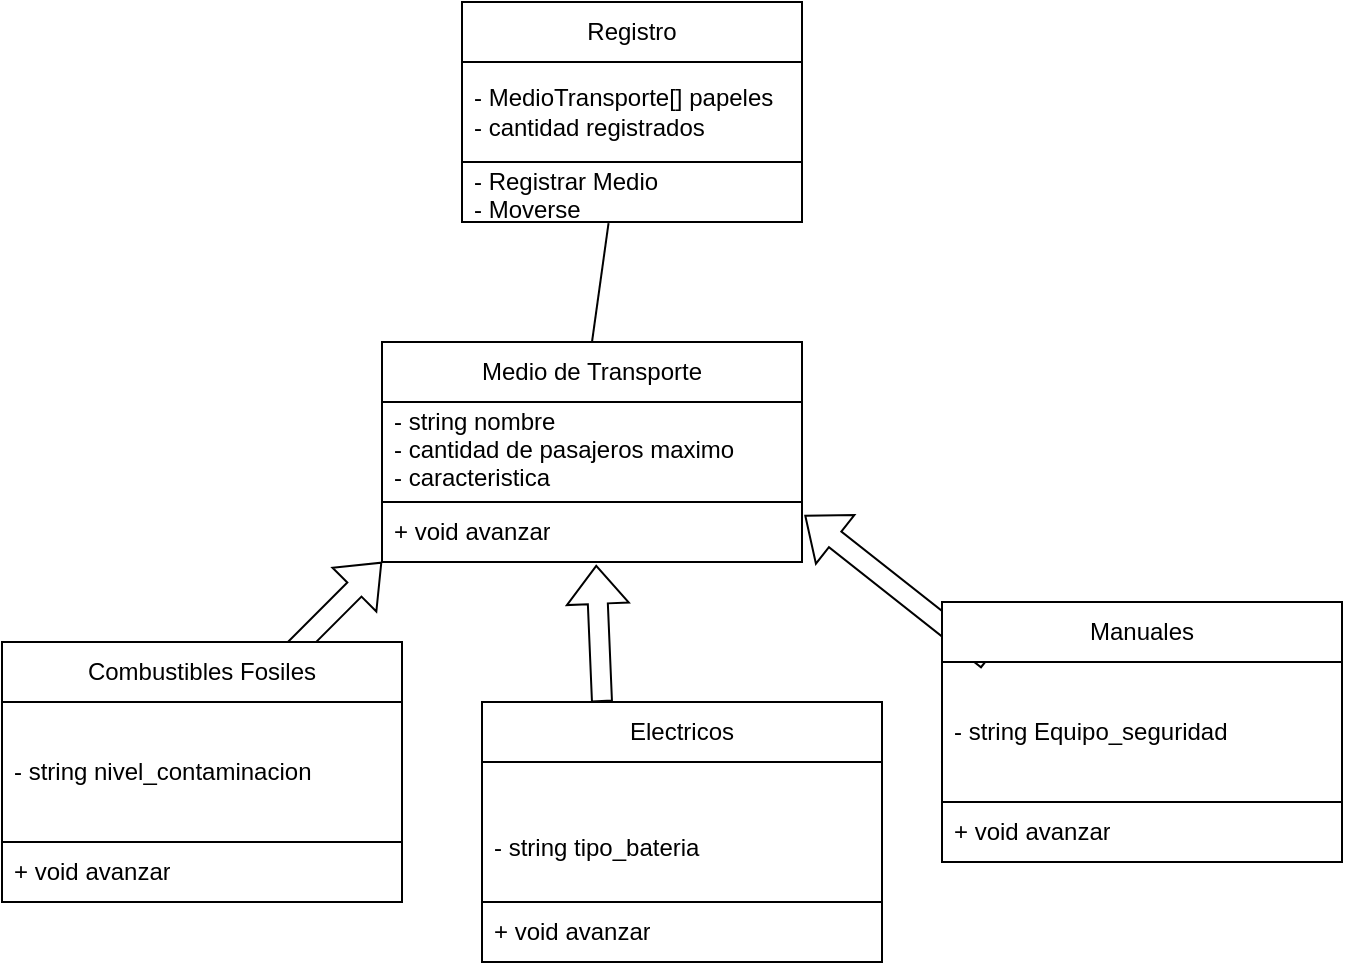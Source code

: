 <mxfile version="26.2.14">
  <diagram name="Page-1" id="7MziqTJtRVULlghhqKGb">
    <mxGraphModel dx="1042" dy="1662" grid="1" gridSize="10" guides="1" tooltips="1" connect="1" arrows="1" fold="1" page="1" pageScale="1" pageWidth="850" pageHeight="1100" math="0" shadow="0">
      <root>
        <mxCell id="0" />
        <mxCell id="1" parent="0" />
        <mxCell id="FD1AK0MsAcTXcXOlc3f2-2" value="Medio de Transporte" style="swimlane;fontStyle=0;childLayout=stackLayout;horizontal=1;startSize=30;horizontalStack=0;resizeParent=1;resizeParentMax=0;resizeLast=0;collapsible=1;marginBottom=0;whiteSpace=wrap;html=1;" vertex="1" parent="1">
          <mxGeometry x="250" y="140" width="210" height="110" as="geometry" />
        </mxCell>
        <mxCell id="FD1AK0MsAcTXcXOlc3f2-3" value="- string nombre&lt;div&gt;- cantidad de pasajeros maximo&lt;/div&gt;&lt;div&gt;- caracteristica&lt;div&gt;&lt;br&gt;&lt;/div&gt;&lt;/div&gt;" style="text;strokeColor=default;fillColor=none;align=left;verticalAlign=middle;spacingLeft=4;spacingRight=4;overflow=hidden;points=[[0,0.5],[1,0.5]];portConstraint=eastwest;rotatable=0;whiteSpace=wrap;html=1;" vertex="1" parent="FD1AK0MsAcTXcXOlc3f2-2">
          <mxGeometry y="30" width="210" height="50" as="geometry" />
        </mxCell>
        <mxCell id="FD1AK0MsAcTXcXOlc3f2-5" value="+ void avanzar" style="text;strokeColor=none;fillColor=none;align=left;verticalAlign=middle;spacingLeft=4;spacingRight=4;overflow=hidden;points=[[0,0.5],[1,0.5]];portConstraint=eastwest;rotatable=0;whiteSpace=wrap;html=1;" vertex="1" parent="FD1AK0MsAcTXcXOlc3f2-2">
          <mxGeometry y="80" width="210" height="30" as="geometry" />
        </mxCell>
        <mxCell id="FD1AK0MsAcTXcXOlc3f2-6" value="" style="shape=flexArrow;endArrow=classic;html=1;rounded=0;entryX=0.51;entryY=1.047;entryDx=0;entryDy=0;entryPerimeter=0;" edge="1" parent="1" target="FD1AK0MsAcTXcXOlc3f2-5">
          <mxGeometry width="50" height="50" relative="1" as="geometry">
            <mxPoint x="360" y="320" as="sourcePoint" />
            <mxPoint x="450" y="270" as="targetPoint" />
          </mxGeometry>
        </mxCell>
        <mxCell id="FD1AK0MsAcTXcXOlc3f2-7" value="Electricos" style="swimlane;fontStyle=0;childLayout=stackLayout;horizontal=1;startSize=30;horizontalStack=0;resizeParent=1;resizeParentMax=0;resizeLast=0;collapsible=1;marginBottom=0;whiteSpace=wrap;html=1;" vertex="1" parent="1">
          <mxGeometry x="300" y="320" width="200" height="130" as="geometry" />
        </mxCell>
        <mxCell id="FD1AK0MsAcTXcXOlc3f2-8" value="&lt;br&gt;&lt;div&gt;- string tipo_bateria&lt;/div&gt;" style="text;strokeColor=default;fillColor=none;align=left;verticalAlign=middle;spacingLeft=4;spacingRight=4;overflow=hidden;points=[[0,0.5],[1,0.5]];portConstraint=eastwest;rotatable=0;whiteSpace=wrap;html=1;" vertex="1" parent="FD1AK0MsAcTXcXOlc3f2-7">
          <mxGeometry y="30" width="200" height="70" as="geometry" />
        </mxCell>
        <mxCell id="FD1AK0MsAcTXcXOlc3f2-10" value="+ void avanzar" style="text;strokeColor=none;fillColor=none;align=left;verticalAlign=middle;spacingLeft=4;spacingRight=4;overflow=hidden;points=[[0,0.5],[1,0.5]];portConstraint=eastwest;rotatable=0;whiteSpace=wrap;html=1;" vertex="1" parent="FD1AK0MsAcTXcXOlc3f2-7">
          <mxGeometry y="100" width="200" height="30" as="geometry" />
        </mxCell>
        <mxCell id="FD1AK0MsAcTXcXOlc3f2-11" value="" style="shape=flexArrow;endArrow=classic;html=1;rounded=0;entryX=1.006;entryY=0.22;entryDx=0;entryDy=0;entryPerimeter=0;" edge="1" parent="1" target="FD1AK0MsAcTXcXOlc3f2-5">
          <mxGeometry width="50" height="50" relative="1" as="geometry">
            <mxPoint x="553" y="299" as="sourcePoint" />
            <mxPoint x="550" y="230" as="targetPoint" />
          </mxGeometry>
        </mxCell>
        <mxCell id="FD1AK0MsAcTXcXOlc3f2-12" value="Manuales" style="swimlane;fontStyle=0;childLayout=stackLayout;horizontal=1;startSize=30;horizontalStack=0;resizeParent=1;resizeParentMax=0;resizeLast=0;collapsible=1;marginBottom=0;whiteSpace=wrap;html=1;" vertex="1" parent="1">
          <mxGeometry x="530" y="270" width="200" height="130" as="geometry" />
        </mxCell>
        <mxCell id="FD1AK0MsAcTXcXOlc3f2-13" value="- string Equipo_seguridad" style="text;strokeColor=default;fillColor=none;align=left;verticalAlign=middle;spacingLeft=4;spacingRight=4;overflow=hidden;points=[[0,0.5],[1,0.5]];portConstraint=eastwest;rotatable=0;whiteSpace=wrap;html=1;" vertex="1" parent="FD1AK0MsAcTXcXOlc3f2-12">
          <mxGeometry y="30" width="200" height="70" as="geometry" />
        </mxCell>
        <mxCell id="FD1AK0MsAcTXcXOlc3f2-14" value="+ void avanzar" style="text;strokeColor=none;fillColor=none;align=left;verticalAlign=middle;spacingLeft=4;spacingRight=4;overflow=hidden;points=[[0,0.5],[1,0.5]];portConstraint=eastwest;rotatable=0;whiteSpace=wrap;html=1;" vertex="1" parent="FD1AK0MsAcTXcXOlc3f2-12">
          <mxGeometry y="100" width="200" height="30" as="geometry" />
        </mxCell>
        <mxCell id="FD1AK0MsAcTXcXOlc3f2-18" value="" style="shape=flexArrow;endArrow=classic;html=1;rounded=0;" edge="1" parent="1">
          <mxGeometry width="50" height="50" relative="1" as="geometry">
            <mxPoint x="200" y="300" as="sourcePoint" />
            <mxPoint x="250" y="250" as="targetPoint" />
          </mxGeometry>
        </mxCell>
        <mxCell id="FD1AK0MsAcTXcXOlc3f2-19" value="Combustibles Fosiles" style="swimlane;fontStyle=0;childLayout=stackLayout;horizontal=1;startSize=30;horizontalStack=0;resizeParent=1;resizeParentMax=0;resizeLast=0;collapsible=1;marginBottom=0;whiteSpace=wrap;html=1;" vertex="1" parent="1">
          <mxGeometry x="60" y="290" width="200" height="130" as="geometry" />
        </mxCell>
        <mxCell id="FD1AK0MsAcTXcXOlc3f2-20" value="- string nivel_contaminacion" style="text;strokeColor=default;fillColor=none;align=left;verticalAlign=middle;spacingLeft=4;spacingRight=4;overflow=hidden;points=[[0,0.5],[1,0.5]];portConstraint=eastwest;rotatable=0;whiteSpace=wrap;html=1;" vertex="1" parent="FD1AK0MsAcTXcXOlc3f2-19">
          <mxGeometry y="30" width="200" height="70" as="geometry" />
        </mxCell>
        <mxCell id="FD1AK0MsAcTXcXOlc3f2-21" value="+ void avanzar" style="text;strokeColor=none;fillColor=none;align=left;verticalAlign=middle;spacingLeft=4;spacingRight=4;overflow=hidden;points=[[0,0.5],[1,0.5]];portConstraint=eastwest;rotatable=0;whiteSpace=wrap;html=1;" vertex="1" parent="FD1AK0MsAcTXcXOlc3f2-19">
          <mxGeometry y="100" width="200" height="30" as="geometry" />
        </mxCell>
        <mxCell id="FD1AK0MsAcTXcXOlc3f2-22" value="Registro" style="swimlane;fontStyle=0;childLayout=stackLayout;horizontal=1;startSize=30;horizontalStack=0;resizeParent=1;resizeParentMax=0;resizeLast=0;collapsible=1;marginBottom=0;whiteSpace=wrap;html=1;" vertex="1" parent="1">
          <mxGeometry x="290" y="-30" width="170" height="110" as="geometry" />
        </mxCell>
        <mxCell id="FD1AK0MsAcTXcXOlc3f2-23" value="- MedioTransporte[] papeles&lt;div&gt;- cantidad registrados&lt;/div&gt;" style="text;strokeColor=default;fillColor=none;align=left;verticalAlign=middle;spacingLeft=4;spacingRight=4;overflow=hidden;points=[[0,0.5],[1,0.5]];portConstraint=eastwest;rotatable=0;whiteSpace=wrap;html=1;" vertex="1" parent="FD1AK0MsAcTXcXOlc3f2-22">
          <mxGeometry y="30" width="170" height="50" as="geometry" />
        </mxCell>
        <mxCell id="FD1AK0MsAcTXcXOlc3f2-25" value="- Registrar Medio&lt;div&gt;- Moverse&lt;/div&gt;" style="text;strokeColor=none;fillColor=none;align=left;verticalAlign=middle;spacingLeft=4;spacingRight=4;overflow=hidden;points=[[0,0.5],[1,0.5]];portConstraint=eastwest;rotatable=0;whiteSpace=wrap;html=1;" vertex="1" parent="FD1AK0MsAcTXcXOlc3f2-22">
          <mxGeometry y="80" width="170" height="30" as="geometry" />
        </mxCell>
        <mxCell id="FD1AK0MsAcTXcXOlc3f2-26" value="" style="endArrow=none;html=1;rounded=0;entryX=0.431;entryY=1.02;entryDx=0;entryDy=0;entryPerimeter=0;exitX=0.5;exitY=0;exitDx=0;exitDy=0;" edge="1" parent="1" source="FD1AK0MsAcTXcXOlc3f2-2" target="FD1AK0MsAcTXcXOlc3f2-25">
          <mxGeometry width="50" height="50" relative="1" as="geometry">
            <mxPoint x="400" y="110" as="sourcePoint" />
            <mxPoint x="450" y="60" as="targetPoint" />
          </mxGeometry>
        </mxCell>
      </root>
    </mxGraphModel>
  </diagram>
</mxfile>
